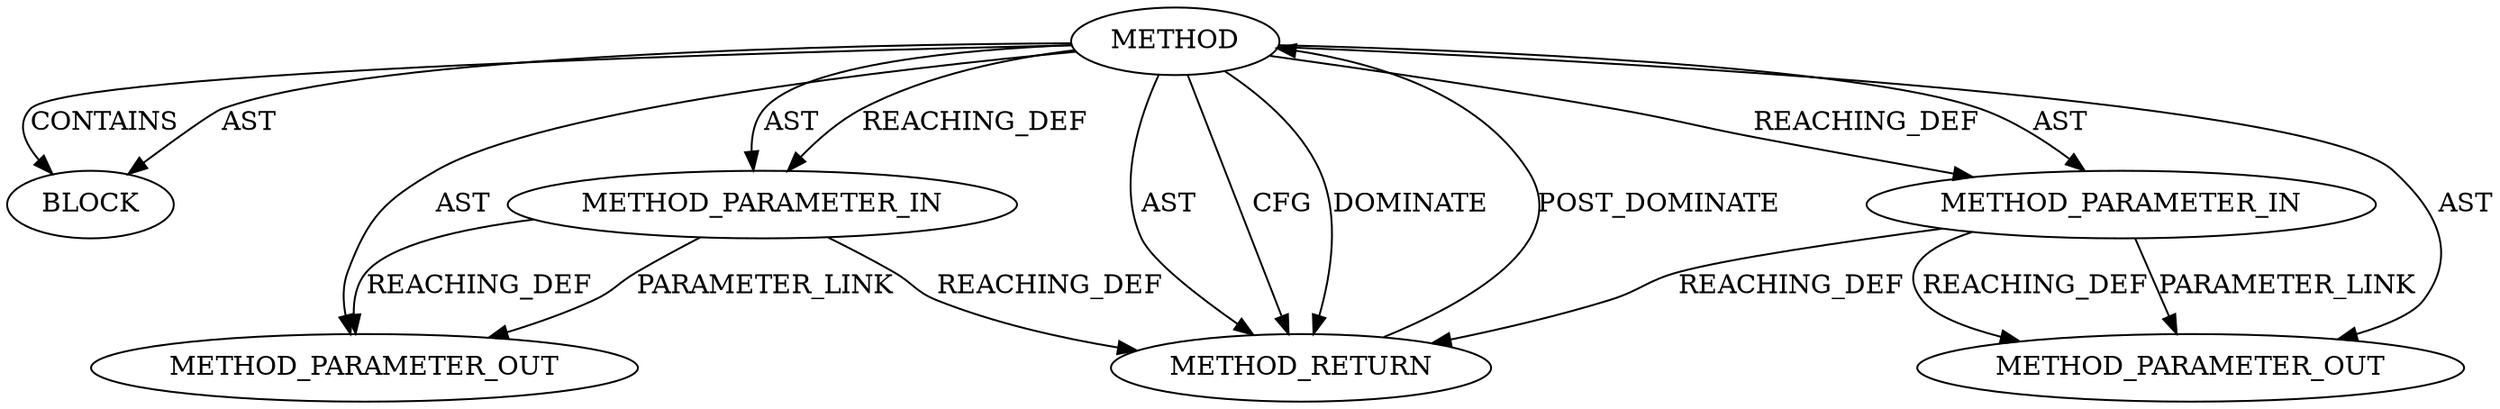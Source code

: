 digraph {
  2374 [label=BLOCK ORDER=1 ARGUMENT_INDEX=1 CODE="<empty>" TYPE_FULL_NAME="ANY"]
  2372 [label=METHOD_PARAMETER_IN ORDER=1 CODE="p1" IS_VARIADIC=false TYPE_FULL_NAME="ANY" EVALUATION_STRATEGY="BY_VALUE" INDEX=1 NAME="p1"]
  2371 [label=METHOD AST_PARENT_TYPE="NAMESPACE_BLOCK" AST_PARENT_FULL_NAME="<global>" ORDER=0 CODE="<empty>" FULL_NAME="<operator>.assignmentMinus" IS_EXTERNAL=true FILENAME="<empty>" SIGNATURE="" NAME="<operator>.assignmentMinus"]
  2870 [label=METHOD_PARAMETER_OUT ORDER=1 CODE="p1" IS_VARIADIC=false TYPE_FULL_NAME="ANY" EVALUATION_STRATEGY="BY_VALUE" INDEX=1 NAME="p1"]
  2871 [label=METHOD_PARAMETER_OUT ORDER=2 CODE="p2" IS_VARIADIC=false TYPE_FULL_NAME="ANY" EVALUATION_STRATEGY="BY_VALUE" INDEX=2 NAME="p2"]
  2375 [label=METHOD_RETURN ORDER=2 CODE="RET" TYPE_FULL_NAME="ANY" EVALUATION_STRATEGY="BY_VALUE"]
  2373 [label=METHOD_PARAMETER_IN ORDER=2 CODE="p2" IS_VARIADIC=false TYPE_FULL_NAME="ANY" EVALUATION_STRATEGY="BY_VALUE" INDEX=2 NAME="p2"]
  2375 -> 2371 [label=POST_DOMINATE ]
  2373 -> 2375 [label=REACHING_DEF VARIABLE="p2"]
  2371 -> 2871 [label=AST ]
  2371 -> 2375 [label=AST ]
  2371 -> 2372 [label=AST ]
  2371 -> 2373 [label=REACHING_DEF VARIABLE=""]
  2371 -> 2372 [label=REACHING_DEF VARIABLE=""]
  2373 -> 2871 [label=REACHING_DEF VARIABLE="p2"]
  2371 -> 2374 [label=CONTAINS ]
  2372 -> 2375 [label=REACHING_DEF VARIABLE="p1"]
  2371 -> 2375 [label=CFG ]
  2372 -> 2870 [label=REACHING_DEF VARIABLE="p1"]
  2371 -> 2870 [label=AST ]
  2373 -> 2871 [label=PARAMETER_LINK ]
  2372 -> 2870 [label=PARAMETER_LINK ]
  2371 -> 2374 [label=AST ]
  2371 -> 2373 [label=AST ]
  2371 -> 2375 [label=DOMINATE ]
}
